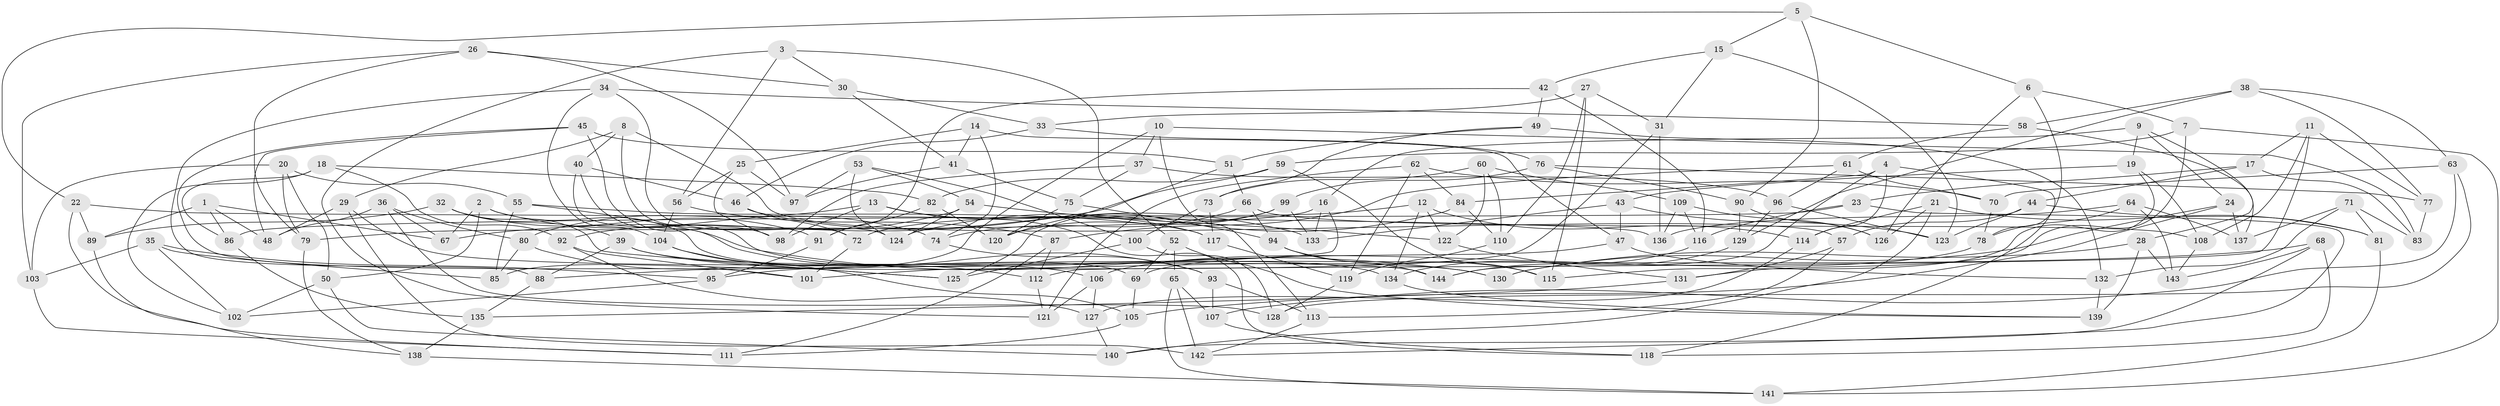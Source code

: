// Generated by graph-tools (version 1.1) at 2025/16/03/09/25 04:16:24]
// undirected, 144 vertices, 288 edges
graph export_dot {
graph [start="1"]
  node [color=gray90,style=filled];
  1;
  2;
  3;
  4;
  5;
  6;
  7;
  8;
  9;
  10;
  11;
  12;
  13;
  14;
  15;
  16;
  17;
  18;
  19;
  20;
  21;
  22;
  23;
  24;
  25;
  26;
  27;
  28;
  29;
  30;
  31;
  32;
  33;
  34;
  35;
  36;
  37;
  38;
  39;
  40;
  41;
  42;
  43;
  44;
  45;
  46;
  47;
  48;
  49;
  50;
  51;
  52;
  53;
  54;
  55;
  56;
  57;
  58;
  59;
  60;
  61;
  62;
  63;
  64;
  65;
  66;
  67;
  68;
  69;
  70;
  71;
  72;
  73;
  74;
  75;
  76;
  77;
  78;
  79;
  80;
  81;
  82;
  83;
  84;
  85;
  86;
  87;
  88;
  89;
  90;
  91;
  92;
  93;
  94;
  95;
  96;
  97;
  98;
  99;
  100;
  101;
  102;
  103;
  104;
  105;
  106;
  107;
  108;
  109;
  110;
  111;
  112;
  113;
  114;
  115;
  116;
  117;
  118;
  119;
  120;
  121;
  122;
  123;
  124;
  125;
  126;
  127;
  128;
  129;
  130;
  131;
  132;
  133;
  134;
  135;
  136;
  137;
  138;
  139;
  140;
  141;
  142;
  143;
  144;
  1 -- 67;
  1 -- 48;
  1 -- 86;
  1 -- 89;
  2 -- 74;
  2 -- 69;
  2 -- 67;
  2 -- 50;
  3 -- 30;
  3 -- 52;
  3 -- 56;
  3 -- 121;
  4 -- 118;
  4 -- 114;
  4 -- 144;
  4 -- 84;
  5 -- 22;
  5 -- 6;
  5 -- 90;
  5 -- 15;
  6 -- 126;
  6 -- 7;
  6 -- 78;
  7 -- 131;
  7 -- 59;
  7 -- 141;
  8 -- 40;
  8 -- 57;
  8 -- 72;
  8 -- 29;
  9 -- 19;
  9 -- 28;
  9 -- 16;
  9 -- 24;
  10 -- 85;
  10 -- 37;
  10 -- 83;
  10 -- 113;
  11 -- 108;
  11 -- 77;
  11 -- 112;
  11 -- 17;
  12 -- 72;
  12 -- 122;
  12 -- 134;
  12 -- 114;
  13 -- 98;
  13 -- 117;
  13 -- 118;
  13 -- 80;
  14 -- 74;
  14 -- 47;
  14 -- 25;
  14 -- 41;
  15 -- 31;
  15 -- 42;
  15 -- 123;
  16 -- 79;
  16 -- 88;
  16 -- 133;
  17 -- 44;
  17 -- 23;
  17 -- 83;
  18 -- 86;
  18 -- 102;
  18 -- 92;
  18 -- 82;
  19 -- 115;
  19 -- 43;
  19 -- 108;
  20 -- 55;
  20 -- 50;
  20 -- 79;
  20 -- 103;
  21 -- 114;
  21 -- 140;
  21 -- 126;
  21 -- 81;
  22 -- 111;
  22 -- 136;
  22 -- 89;
  23 -- 116;
  23 -- 86;
  23 -- 142;
  24 -- 137;
  24 -- 105;
  24 -- 130;
  25 -- 56;
  25 -- 97;
  25 -- 98;
  26 -- 79;
  26 -- 30;
  26 -- 103;
  26 -- 97;
  27 -- 33;
  27 -- 110;
  27 -- 115;
  27 -- 31;
  28 -- 139;
  28 -- 130;
  28 -- 143;
  29 -- 48;
  29 -- 142;
  29 -- 144;
  30 -- 41;
  30 -- 33;
  31 -- 101;
  31 -- 136;
  32 -- 91;
  32 -- 39;
  32 -- 125;
  32 -- 89;
  33 -- 76;
  33 -- 46;
  34 -- 58;
  34 -- 104;
  34 -- 124;
  34 -- 88;
  35 -- 85;
  35 -- 103;
  35 -- 102;
  35 -- 95;
  36 -- 128;
  36 -- 67;
  36 -- 48;
  36 -- 80;
  37 -- 75;
  37 -- 96;
  37 -- 98;
  38 -- 58;
  38 -- 129;
  38 -- 77;
  38 -- 63;
  39 -- 88;
  39 -- 130;
  39 -- 106;
  40 -- 46;
  40 -- 134;
  40 -- 93;
  41 -- 97;
  41 -- 75;
  42 -- 49;
  42 -- 91;
  42 -- 116;
  43 -- 123;
  43 -- 47;
  43 -- 133;
  44 -- 57;
  44 -- 81;
  44 -- 123;
  45 -- 98;
  45 -- 51;
  45 -- 48;
  45 -- 101;
  46 -- 72;
  46 -- 133;
  47 -- 132;
  47 -- 69;
  49 -- 51;
  49 -- 73;
  49 -- 132;
  50 -- 140;
  50 -- 102;
  51 -- 66;
  51 -- 120;
  52 -- 139;
  52 -- 65;
  52 -- 69;
  53 -- 124;
  53 -- 54;
  53 -- 100;
  53 -- 97;
  54 -- 124;
  54 -- 92;
  54 -- 122;
  55 -- 85;
  55 -- 130;
  55 -- 117;
  56 -- 87;
  56 -- 104;
  57 -- 113;
  57 -- 131;
  58 -- 137;
  58 -- 61;
  59 -- 67;
  59 -- 82;
  59 -- 115;
  60 -- 109;
  60 -- 122;
  60 -- 73;
  60 -- 110;
  61 -- 96;
  61 -- 87;
  61 -- 70;
  62 -- 121;
  62 -- 119;
  62 -- 84;
  62 -- 70;
  63 -- 70;
  63 -- 107;
  63 -- 128;
  64 -- 137;
  64 -- 136;
  64 -- 78;
  64 -- 143;
  65 -- 141;
  65 -- 142;
  65 -- 107;
  66 -- 108;
  66 -- 94;
  66 -- 74;
  68 -- 95;
  68 -- 118;
  68 -- 140;
  68 -- 143;
  69 -- 105;
  70 -- 78;
  71 -- 132;
  71 -- 81;
  71 -- 137;
  71 -- 83;
  72 -- 101;
  73 -- 117;
  73 -- 100;
  74 -- 93;
  75 -- 94;
  75 -- 120;
  76 -- 90;
  76 -- 99;
  76 -- 77;
  77 -- 83;
  78 -- 106;
  79 -- 138;
  80 -- 85;
  80 -- 125;
  81 -- 141;
  82 -- 91;
  82 -- 120;
  84 -- 110;
  84 -- 124;
  86 -- 135;
  87 -- 111;
  87 -- 112;
  88 -- 135;
  89 -- 138;
  90 -- 129;
  90 -- 126;
  91 -- 95;
  92 -- 127;
  92 -- 101;
  93 -- 107;
  93 -- 113;
  94 -- 115;
  94 -- 144;
  95 -- 102;
  96 -- 129;
  96 -- 123;
  99 -- 133;
  99 -- 120;
  99 -- 125;
  100 -- 125;
  100 -- 128;
  103 -- 111;
  104 -- 112;
  104 -- 105;
  105 -- 111;
  106 -- 121;
  106 -- 127;
  107 -- 118;
  108 -- 143;
  109 -- 116;
  109 -- 126;
  109 -- 136;
  110 -- 119;
  112 -- 121;
  113 -- 142;
  114 -- 127;
  116 -- 134;
  117 -- 119;
  119 -- 128;
  122 -- 131;
  127 -- 140;
  129 -- 144;
  131 -- 135;
  132 -- 139;
  134 -- 139;
  135 -- 138;
  138 -- 141;
}
